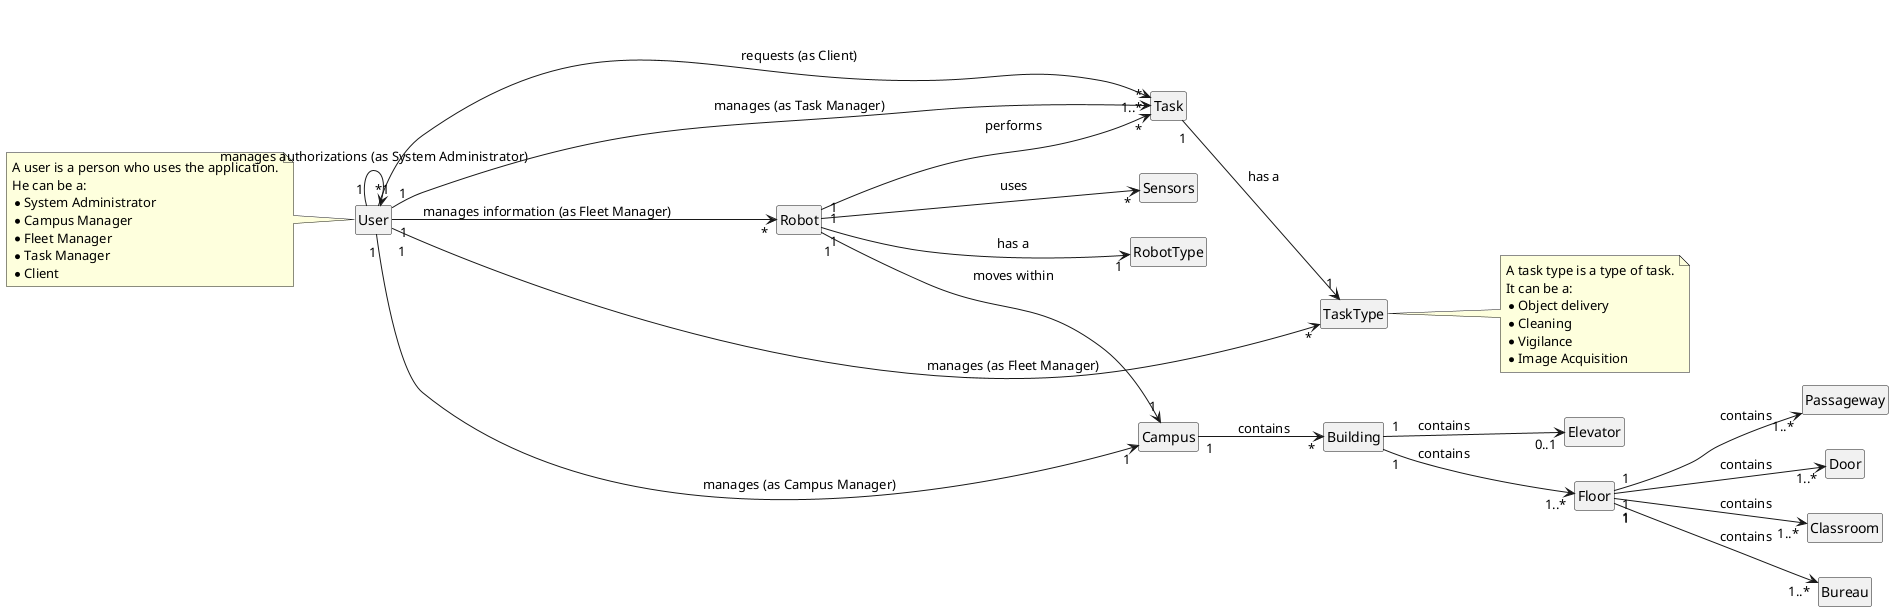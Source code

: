 @startuml
skinparam classAttributeIconSize 1
hide empty members
hide circle
left to right direction

class User{
}
note left of User
  A user is a person who uses the application.
  He can be a:
  * System Administrator
  * Campus Manager
  * Fleet Manager
  * Task Manager
  * Client
end note

class Robot{
}

class RobotType{
}
class Task{
}

class TaskType{
}
note right of TaskType
  A task type is a type of task.
  It can be a:
  * Object delivery
  * Cleaning
  * Vigilance
  * Image Acquisition
end note

class Building{
}

class Floor{
}

class Elevator{
}

class Passageway{
}

class Door{
}

class Classroom{
}

class Bureau{
}

class Campus{
}

class Sensors{
}



"User" "1" --> "*" "User" : manages authorizations (as System Administrator)
"User" "1" --> "*" "Robot" : manages information (as Fleet Manager)
"User" "1" --> "*" "TaskType" : manages (as Fleet Manager)
"User" "1" --> "1" "Campus" : manages (as Campus Manager)
"User" "1" --> "*" "Task" : manages (as Task Manager)
"User" "1" --> "1..*" "Task" : requests (as Client)

"Robot" "1" --> "1" "RobotType" : has a

"Robot" "1" --> "*" "Task" : performs
"Robot" "1" --> "*" "Sensors" : uses
"Robot" "1" --> "1" "Campus" : moves within

"Campus" "1" --> "*" "Building" : contains
"Building" "1" --> "1..*" "Floor" : contains
"Building" "1" --> "0..1" "Elevator" : contains

"Floor" "1" --> "1..*" "Passageway" : contains
"Floor" "1" --> "1..*" "Door" : contains
"Floor" "1" --> "1..*" "Classroom" : contains
"Floor" "1" --> "1..*" "Bureau" : contains

"Task" "1" --> "1" "TaskType" : has a


@enduml